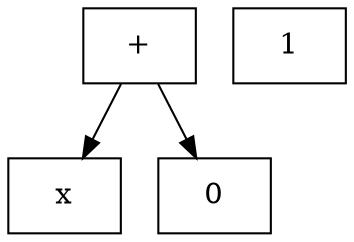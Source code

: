 digraph G{
rankdir=HR;
node0x564e8a4c12e0 [shape="rectangle", label = "+", rang = 0]
node0x564e8a4c12c0 [shape="rectangle", label = "x", rang = 1]
node0x564e8a4c12a0 [shape="rectangle", label = "0", rang = 1]
node0x564e8a4c13a0 [shape="rectangle", label = "1", rang = 0]
node0x564e8a4c12e0 -> node0x564e8a4c12c0
node0x564e8a4c12e0 -> node0x564e8a4c12a0
}